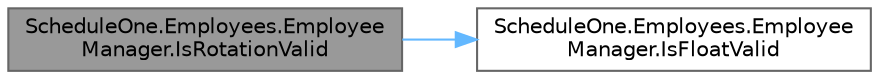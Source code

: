 digraph "ScheduleOne.Employees.EmployeeManager.IsRotationValid"
{
 // LATEX_PDF_SIZE
  bgcolor="transparent";
  edge [fontname=Helvetica,fontsize=10,labelfontname=Helvetica,labelfontsize=10];
  node [fontname=Helvetica,fontsize=10,shape=box,height=0.2,width=0.4];
  rankdir="LR";
  Node1 [id="Node000001",label="ScheduleOne.Employees.Employee\lManager.IsRotationValid",height=0.2,width=0.4,color="gray40", fillcolor="grey60", style="filled", fontcolor="black",tooltip=" "];
  Node1 -> Node2 [id="edge1_Node000001_Node000002",color="steelblue1",style="solid",tooltip=" "];
  Node2 [id="Node000002",label="ScheduleOne.Employees.Employee\lManager.IsFloatValid",height=0.2,width=0.4,color="grey40", fillcolor="white", style="filled",URL="$class_schedule_one_1_1_employees_1_1_employee_manager.html#aff2a25470f70cd813c1383c2f63ae616",tooltip=" "];
}
